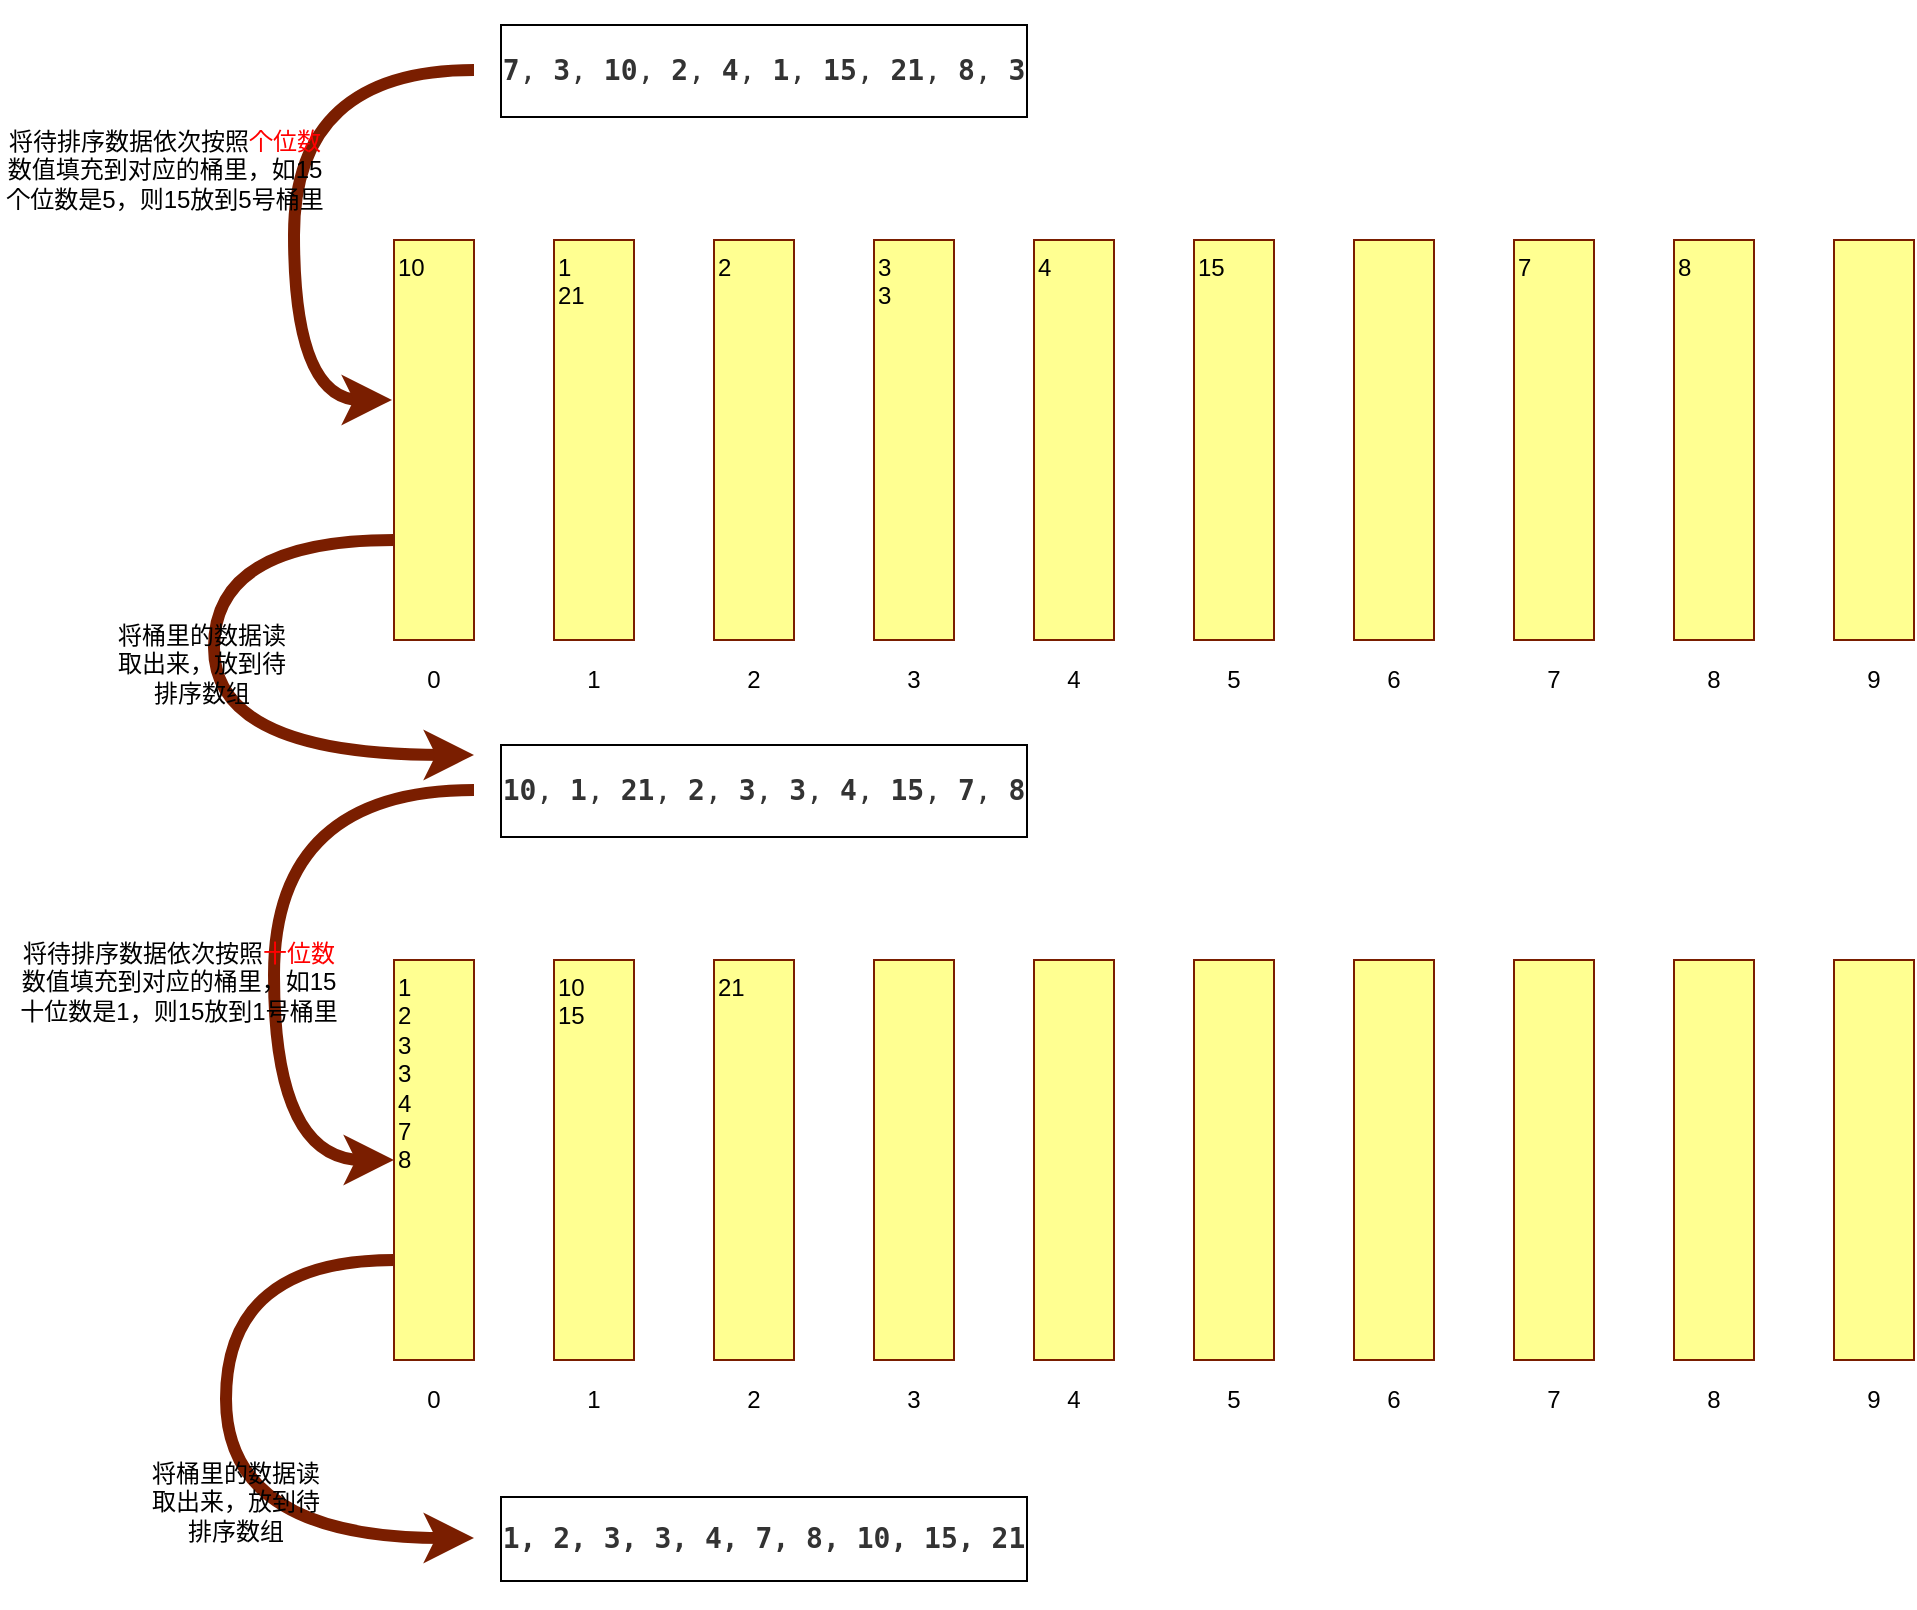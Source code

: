 <mxfile version="15.3.8" type="device"><diagram id="YJ21RJFHUlJvWcnQbo7H" name="第 1 页"><mxGraphModel dx="1426" dy="852" grid="0" gridSize="10" guides="1" tooltips="1" connect="1" arrows="1" fold="1" page="1" pageScale="1" pageWidth="827" pageHeight="1169" math="0" shadow="0"><root><mxCell id="0"/><mxCell id="1" parent="0"/><mxCell id="amGAzPJ6kiPBCGgf-leJ-51" style="edgeStyle=orthogonalEdgeStyle;curved=1;orthogonalLoop=1;jettySize=auto;html=1;entryX=-0.025;entryY=0.4;entryDx=0;entryDy=0;entryPerimeter=0;strokeColor=#7A1E00;fillColor=default;gradientColor=none;strokeWidth=6;" parent="1" source="amGAzPJ6kiPBCGgf-leJ-1" target="amGAzPJ6kiPBCGgf-leJ-4" edge="1"><mxGeometry relative="1" as="geometry"><Array as="points"><mxPoint x="163" y="75"/><mxPoint x="163" y="240"/></Array></mxGeometry></mxCell><mxCell id="amGAzPJ6kiPBCGgf-leJ-1" value="&lt;pre style=&quot;font-family: monaco, monospace; font-size: 10.5pt;&quot;&gt;&lt;span style=&quot;color: #333333 ; font-weight: bold&quot;&gt;7&lt;/span&gt;&lt;span style=&quot;color: #333333&quot;&gt;, &lt;/span&gt;&lt;span style=&quot;color: #333333 ; font-weight: bold&quot;&gt;3&lt;/span&gt;&lt;span style=&quot;color: #333333&quot;&gt;, &lt;/span&gt;&lt;span style=&quot;color: #333333 ; font-weight: bold&quot;&gt;10&lt;/span&gt;&lt;span style=&quot;color: #333333&quot;&gt;, &lt;/span&gt;&lt;span style=&quot;color: #333333 ; font-weight: bold&quot;&gt;2&lt;/span&gt;&lt;span style=&quot;color: #333333&quot;&gt;, &lt;/span&gt;&lt;span style=&quot;color: #333333 ; font-weight: bold&quot;&gt;4&lt;/span&gt;&lt;span style=&quot;color: #333333&quot;&gt;, &lt;/span&gt;&lt;span style=&quot;color: #333333 ; font-weight: bold&quot;&gt;1&lt;/span&gt;&lt;span style=&quot;color: #333333&quot;&gt;, &lt;/span&gt;&lt;span style=&quot;color: #333333 ; font-weight: bold&quot;&gt;15&lt;/span&gt;&lt;span style=&quot;color: #333333&quot;&gt;, &lt;/span&gt;&lt;span style=&quot;color: #333333 ; font-weight: bold&quot;&gt;21&lt;/span&gt;&lt;span style=&quot;color: #333333&quot;&gt;, &lt;/span&gt;&lt;span style=&quot;color: #333333 ; font-weight: bold&quot;&gt;8&lt;/span&gt;&lt;span style=&quot;color: #333333&quot;&gt;, &lt;/span&gt;&lt;span style=&quot;color: #333333 ; font-weight: bold&quot;&gt;3&lt;/span&gt;&lt;/pre&gt;" style="text;html=1;strokeColor=none;fillColor=none;align=center;verticalAlign=middle;whiteSpace=wrap;rounded=0;labelBackgroundColor=none;labelBorderColor=#000000;" parent="1" vertex="1"><mxGeometry x="253" y="40" width="290" height="70" as="geometry"/></mxCell><mxCell id="amGAzPJ6kiPBCGgf-leJ-55" style="edgeStyle=orthogonalEdgeStyle;curved=1;orthogonalLoop=1;jettySize=auto;html=1;exitX=0;exitY=0.75;exitDx=0;exitDy=0;entryX=0;entryY=0.25;entryDx=0;entryDy=0;strokeColor=#7A1E00;strokeWidth=6;fillColor=default;" parent="1" source="amGAzPJ6kiPBCGgf-leJ-4" target="amGAzPJ6kiPBCGgf-leJ-24" edge="1"><mxGeometry relative="1" as="geometry"><Array as="points"><mxPoint x="123" y="310"/><mxPoint x="123" y="418"/></Array></mxGeometry></mxCell><mxCell id="amGAzPJ6kiPBCGgf-leJ-4" value="10" style="rounded=0;whiteSpace=wrap;html=1;labelBackgroundColor=none;fillColor=#FFFF91;strokeColor=#7A1E00;align=left;verticalAlign=top;" parent="1" vertex="1"><mxGeometry x="213" y="160" width="40" height="200" as="geometry"/></mxCell><mxCell id="amGAzPJ6kiPBCGgf-leJ-5" value="1&lt;br&gt;21" style="rounded=0;whiteSpace=wrap;html=1;labelBackgroundColor=none;fillColor=#FFFF91;strokeColor=#7A1E00;align=left;verticalAlign=top;" parent="1" vertex="1"><mxGeometry x="293" y="160" width="40" height="200" as="geometry"/></mxCell><mxCell id="amGAzPJ6kiPBCGgf-leJ-6" value="2" style="rounded=0;whiteSpace=wrap;html=1;labelBackgroundColor=none;fillColor=#FFFF91;strokeColor=#7A1E00;align=left;verticalAlign=top;" parent="1" vertex="1"><mxGeometry x="373" y="160" width="40" height="200" as="geometry"/></mxCell><mxCell id="amGAzPJ6kiPBCGgf-leJ-7" value="3&lt;br&gt;3" style="rounded=0;whiteSpace=wrap;html=1;labelBackgroundColor=none;fillColor=#FFFF91;strokeColor=#7A1E00;align=left;verticalAlign=top;" parent="1" vertex="1"><mxGeometry x="453" y="160" width="40" height="200" as="geometry"/></mxCell><mxCell id="amGAzPJ6kiPBCGgf-leJ-8" value="4" style="rounded=0;whiteSpace=wrap;html=1;labelBackgroundColor=none;fillColor=#FFFF91;strokeColor=#7A1E00;align=left;verticalAlign=top;" parent="1" vertex="1"><mxGeometry x="533" y="160" width="40" height="200" as="geometry"/></mxCell><mxCell id="amGAzPJ6kiPBCGgf-leJ-9" value="15" style="rounded=0;whiteSpace=wrap;html=1;labelBackgroundColor=none;fillColor=#FFFF91;strokeColor=#7A1E00;align=left;verticalAlign=top;" parent="1" vertex="1"><mxGeometry x="613" y="160" width="40" height="200" as="geometry"/></mxCell><mxCell id="amGAzPJ6kiPBCGgf-leJ-10" value="" style="rounded=0;whiteSpace=wrap;html=1;labelBackgroundColor=none;fillColor=#FFFF91;strokeColor=#7A1E00;align=left;verticalAlign=top;" parent="1" vertex="1"><mxGeometry x="693" y="160" width="40" height="200" as="geometry"/></mxCell><mxCell id="amGAzPJ6kiPBCGgf-leJ-11" value="7" style="rounded=0;whiteSpace=wrap;html=1;labelBackgroundColor=none;fillColor=#FFFF91;strokeColor=#7A1E00;align=left;verticalAlign=top;" parent="1" vertex="1"><mxGeometry x="773" y="160" width="40" height="200" as="geometry"/></mxCell><mxCell id="amGAzPJ6kiPBCGgf-leJ-12" value="8" style="rounded=0;whiteSpace=wrap;html=1;labelBackgroundColor=none;fillColor=#FFFF91;strokeColor=#7A1E00;align=left;verticalAlign=top;" parent="1" vertex="1"><mxGeometry x="853" y="160" width="40" height="200" as="geometry"/></mxCell><mxCell id="amGAzPJ6kiPBCGgf-leJ-13" value="" style="rounded=0;whiteSpace=wrap;html=1;labelBackgroundColor=none;fillColor=#FFFF91;strokeColor=#7A1E00;align=left;verticalAlign=top;" parent="1" vertex="1"><mxGeometry x="933" y="160" width="40" height="200" as="geometry"/></mxCell><mxCell id="amGAzPJ6kiPBCGgf-leJ-14" value="0" style="text;html=1;strokeColor=none;fillColor=none;align=center;verticalAlign=middle;whiteSpace=wrap;rounded=0;" parent="1" vertex="1"><mxGeometry x="213" y="370" width="40" height="20" as="geometry"/></mxCell><mxCell id="amGAzPJ6kiPBCGgf-leJ-15" value="1" style="text;html=1;strokeColor=none;fillColor=none;align=center;verticalAlign=middle;whiteSpace=wrap;rounded=0;" parent="1" vertex="1"><mxGeometry x="293" y="370" width="40" height="20" as="geometry"/></mxCell><mxCell id="amGAzPJ6kiPBCGgf-leJ-16" value="2" style="text;html=1;strokeColor=none;fillColor=none;align=center;verticalAlign=middle;whiteSpace=wrap;rounded=0;" parent="1" vertex="1"><mxGeometry x="373" y="370" width="40" height="20" as="geometry"/></mxCell><mxCell id="amGAzPJ6kiPBCGgf-leJ-17" value="3" style="text;html=1;strokeColor=none;fillColor=none;align=center;verticalAlign=middle;whiteSpace=wrap;rounded=0;" parent="1" vertex="1"><mxGeometry x="453" y="370" width="40" height="20" as="geometry"/></mxCell><mxCell id="amGAzPJ6kiPBCGgf-leJ-18" value="4" style="text;html=1;strokeColor=none;fillColor=none;align=center;verticalAlign=middle;whiteSpace=wrap;rounded=0;" parent="1" vertex="1"><mxGeometry x="533" y="370" width="40" height="20" as="geometry"/></mxCell><mxCell id="amGAzPJ6kiPBCGgf-leJ-19" value="5" style="text;html=1;strokeColor=none;fillColor=none;align=center;verticalAlign=middle;whiteSpace=wrap;rounded=0;" parent="1" vertex="1"><mxGeometry x="613" y="370" width="40" height="20" as="geometry"/></mxCell><mxCell id="amGAzPJ6kiPBCGgf-leJ-20" value="6" style="text;html=1;strokeColor=none;fillColor=none;align=center;verticalAlign=middle;whiteSpace=wrap;rounded=0;" parent="1" vertex="1"><mxGeometry x="693" y="370" width="40" height="20" as="geometry"/></mxCell><mxCell id="amGAzPJ6kiPBCGgf-leJ-21" value="7" style="text;html=1;strokeColor=none;fillColor=none;align=center;verticalAlign=middle;whiteSpace=wrap;rounded=0;" parent="1" vertex="1"><mxGeometry x="773" y="370" width="40" height="20" as="geometry"/></mxCell><mxCell id="amGAzPJ6kiPBCGgf-leJ-22" value="8" style="text;html=1;strokeColor=none;fillColor=none;align=center;verticalAlign=middle;whiteSpace=wrap;rounded=0;" parent="1" vertex="1"><mxGeometry x="853" y="370" width="40" height="20" as="geometry"/></mxCell><mxCell id="amGAzPJ6kiPBCGgf-leJ-23" value="9" style="text;html=1;strokeColor=none;fillColor=none;align=center;verticalAlign=middle;whiteSpace=wrap;rounded=0;" parent="1" vertex="1"><mxGeometry x="933" y="370" width="40" height="20" as="geometry"/></mxCell><mxCell id="amGAzPJ6kiPBCGgf-leJ-52" style="edgeStyle=orthogonalEdgeStyle;curved=1;orthogonalLoop=1;jettySize=auto;html=1;exitX=0;exitY=0.5;exitDx=0;exitDy=0;entryX=0;entryY=0.5;entryDx=0;entryDy=0;strokeColor=#7A1E00;strokeWidth=6;fillColor=default;" parent="1" source="amGAzPJ6kiPBCGgf-leJ-24" target="amGAzPJ6kiPBCGgf-leJ-25" edge="1"><mxGeometry relative="1" as="geometry"><Array as="points"><mxPoint x="153" y="435"/><mxPoint x="153" y="620"/></Array></mxGeometry></mxCell><mxCell id="amGAzPJ6kiPBCGgf-leJ-24" value="&lt;pre style=&quot;font-family: &amp;#34;monaco&amp;#34; , monospace ; font-size: 10.5pt&quot;&gt;&lt;span style=&quot;color: #333333&quot;&gt;&lt;b&gt;10&lt;/b&gt;, &lt;b&gt;1&lt;/b&gt;&lt;/span&gt;&lt;span style=&quot;color: #333333&quot;&gt;, &lt;b&gt;21&lt;/b&gt;&lt;/span&gt;&lt;span style=&quot;color: #333333&quot;&gt;, &lt;/span&gt;&lt;span style=&quot;color: #333333 ; font-weight: bold&quot;&gt;2&lt;/span&gt;&lt;span style=&quot;color: #333333&quot;&gt;, &lt;b&gt;3&lt;/b&gt;&lt;/span&gt;&lt;span style=&quot;color: #333333&quot;&gt;, &lt;b&gt;3&lt;/b&gt;&lt;/span&gt;&lt;span style=&quot;color: #333333&quot;&gt;, &lt;b&gt;4&lt;/b&gt;&lt;/span&gt;&lt;span style=&quot;color: #333333&quot;&gt;, &lt;b&gt;15&lt;/b&gt;&lt;/span&gt;&lt;span style=&quot;color: #333333&quot;&gt;, &lt;b&gt;7&lt;/b&gt;&lt;/span&gt;&lt;span style=&quot;color: #333333&quot;&gt;, &lt;b&gt;8&lt;/b&gt;&lt;/span&gt;&lt;/pre&gt;" style="text;html=1;strokeColor=none;fillColor=none;align=center;verticalAlign=middle;whiteSpace=wrap;rounded=0;labelBackgroundColor=none;labelBorderColor=#000000;" parent="1" vertex="1"><mxGeometry x="253" y="400" width="290" height="70" as="geometry"/></mxCell><mxCell id="amGAzPJ6kiPBCGgf-leJ-59" style="edgeStyle=orthogonalEdgeStyle;curved=1;orthogonalLoop=1;jettySize=auto;html=1;exitX=0;exitY=0.75;exitDx=0;exitDy=0;entryX=0;entryY=0.5;entryDx=0;entryDy=0;strokeColor=#7A1E00;strokeWidth=6;fillColor=default;" parent="1" source="amGAzPJ6kiPBCGgf-leJ-25" target="amGAzPJ6kiPBCGgf-leJ-58" edge="1"><mxGeometry relative="1" as="geometry"><Array as="points"><mxPoint x="129" y="670"/><mxPoint x="129" y="809"/></Array></mxGeometry></mxCell><mxCell id="amGAzPJ6kiPBCGgf-leJ-25" value="1&lt;br&gt;2&lt;br&gt;3&lt;br&gt;3&lt;br&gt;4&lt;br&gt;7&lt;br&gt;8" style="rounded=0;whiteSpace=wrap;html=1;labelBackgroundColor=none;fillColor=#FFFF91;strokeColor=#7A1E00;align=left;verticalAlign=top;" parent="1" vertex="1"><mxGeometry x="213" y="520" width="40" height="200" as="geometry"/></mxCell><mxCell id="amGAzPJ6kiPBCGgf-leJ-26" value="10&lt;br&gt;15" style="rounded=0;whiteSpace=wrap;html=1;labelBackgroundColor=none;fillColor=#FFFF91;strokeColor=#7A1E00;align=left;verticalAlign=top;" parent="1" vertex="1"><mxGeometry x="293" y="520" width="40" height="200" as="geometry"/></mxCell><mxCell id="amGAzPJ6kiPBCGgf-leJ-27" value="21" style="rounded=0;whiteSpace=wrap;html=1;labelBackgroundColor=none;fillColor=#FFFF91;strokeColor=#7A1E00;align=left;verticalAlign=top;" parent="1" vertex="1"><mxGeometry x="373" y="520" width="40" height="200" as="geometry"/></mxCell><mxCell id="amGAzPJ6kiPBCGgf-leJ-28" value="" style="rounded=0;whiteSpace=wrap;html=1;labelBackgroundColor=none;fillColor=#FFFF91;strokeColor=#7A1E00;align=left;verticalAlign=top;" parent="1" vertex="1"><mxGeometry x="453" y="520" width="40" height="200" as="geometry"/></mxCell><mxCell id="amGAzPJ6kiPBCGgf-leJ-29" value="" style="rounded=0;whiteSpace=wrap;html=1;labelBackgroundColor=none;fillColor=#FFFF91;strokeColor=#7A1E00;align=left;verticalAlign=top;" parent="1" vertex="1"><mxGeometry x="533" y="520" width="40" height="200" as="geometry"/></mxCell><mxCell id="amGAzPJ6kiPBCGgf-leJ-30" value="" style="rounded=0;whiteSpace=wrap;html=1;labelBackgroundColor=none;fillColor=#FFFF91;strokeColor=#7A1E00;align=left;verticalAlign=top;" parent="1" vertex="1"><mxGeometry x="613" y="520" width="40" height="200" as="geometry"/></mxCell><mxCell id="amGAzPJ6kiPBCGgf-leJ-31" value="" style="rounded=0;whiteSpace=wrap;html=1;labelBackgroundColor=none;fillColor=#FFFF91;strokeColor=#7A1E00;align=left;verticalAlign=top;" parent="1" vertex="1"><mxGeometry x="693" y="520" width="40" height="200" as="geometry"/></mxCell><mxCell id="amGAzPJ6kiPBCGgf-leJ-32" value="" style="rounded=0;whiteSpace=wrap;html=1;labelBackgroundColor=none;fillColor=#FFFF91;strokeColor=#7A1E00;align=left;verticalAlign=top;" parent="1" vertex="1"><mxGeometry x="773" y="520" width="40" height="200" as="geometry"/></mxCell><mxCell id="amGAzPJ6kiPBCGgf-leJ-33" value="" style="rounded=0;whiteSpace=wrap;html=1;labelBackgroundColor=none;fillColor=#FFFF91;strokeColor=#7A1E00;align=left;verticalAlign=top;" parent="1" vertex="1"><mxGeometry x="853" y="520" width="40" height="200" as="geometry"/></mxCell><mxCell id="amGAzPJ6kiPBCGgf-leJ-34" value="" style="rounded=0;whiteSpace=wrap;html=1;labelBackgroundColor=none;fillColor=#FFFF91;strokeColor=#7A1E00;align=left;verticalAlign=top;" parent="1" vertex="1"><mxGeometry x="933" y="520" width="40" height="200" as="geometry"/></mxCell><mxCell id="amGAzPJ6kiPBCGgf-leJ-35" value="0" style="text;html=1;strokeColor=none;fillColor=none;align=center;verticalAlign=middle;whiteSpace=wrap;rounded=0;" parent="1" vertex="1"><mxGeometry x="213" y="730" width="40" height="20" as="geometry"/></mxCell><mxCell id="amGAzPJ6kiPBCGgf-leJ-36" value="1" style="text;html=1;strokeColor=none;fillColor=none;align=center;verticalAlign=middle;whiteSpace=wrap;rounded=0;" parent="1" vertex="1"><mxGeometry x="293" y="730" width="40" height="20" as="geometry"/></mxCell><mxCell id="amGAzPJ6kiPBCGgf-leJ-37" value="2" style="text;html=1;strokeColor=none;fillColor=none;align=center;verticalAlign=middle;whiteSpace=wrap;rounded=0;" parent="1" vertex="1"><mxGeometry x="373" y="730" width="40" height="20" as="geometry"/></mxCell><mxCell id="amGAzPJ6kiPBCGgf-leJ-38" value="3" style="text;html=1;strokeColor=none;fillColor=none;align=center;verticalAlign=middle;whiteSpace=wrap;rounded=0;" parent="1" vertex="1"><mxGeometry x="453" y="730" width="40" height="20" as="geometry"/></mxCell><mxCell id="amGAzPJ6kiPBCGgf-leJ-39" value="4" style="text;html=1;strokeColor=none;fillColor=none;align=center;verticalAlign=middle;whiteSpace=wrap;rounded=0;" parent="1" vertex="1"><mxGeometry x="533" y="730" width="40" height="20" as="geometry"/></mxCell><mxCell id="amGAzPJ6kiPBCGgf-leJ-40" value="5" style="text;html=1;strokeColor=none;fillColor=none;align=center;verticalAlign=middle;whiteSpace=wrap;rounded=0;" parent="1" vertex="1"><mxGeometry x="613" y="730" width="40" height="20" as="geometry"/></mxCell><mxCell id="amGAzPJ6kiPBCGgf-leJ-41" value="6" style="text;html=1;strokeColor=none;fillColor=none;align=center;verticalAlign=middle;whiteSpace=wrap;rounded=0;" parent="1" vertex="1"><mxGeometry x="693" y="730" width="40" height="20" as="geometry"/></mxCell><mxCell id="amGAzPJ6kiPBCGgf-leJ-42" value="7" style="text;html=1;strokeColor=none;fillColor=none;align=center;verticalAlign=middle;whiteSpace=wrap;rounded=0;" parent="1" vertex="1"><mxGeometry x="773" y="730" width="40" height="20" as="geometry"/></mxCell><mxCell id="amGAzPJ6kiPBCGgf-leJ-43" value="8" style="text;html=1;strokeColor=none;fillColor=none;align=center;verticalAlign=middle;whiteSpace=wrap;rounded=0;" parent="1" vertex="1"><mxGeometry x="853" y="730" width="40" height="20" as="geometry"/></mxCell><mxCell id="amGAzPJ6kiPBCGgf-leJ-44" value="9" style="text;html=1;strokeColor=none;fillColor=none;align=center;verticalAlign=middle;whiteSpace=wrap;rounded=0;" parent="1" vertex="1"><mxGeometry x="933" y="730" width="40" height="20" as="geometry"/></mxCell><mxCell id="amGAzPJ6kiPBCGgf-leJ-53" value="将待排序数据依次按照&lt;font color=&quot;#ff0000&quot;&gt;个位数&lt;/font&gt;数值填充到对应的桶里，如15个位数是5，则15放到5号桶里" style="text;html=1;strokeColor=none;fillColor=none;align=center;verticalAlign=middle;whiteSpace=wrap;rounded=0;" parent="1" vertex="1"><mxGeometry x="16" y="102" width="165" height="45" as="geometry"/></mxCell><mxCell id="amGAzPJ6kiPBCGgf-leJ-54" value="将桶里的数据读取出来，放到待排序数组" style="text;html=1;strokeColor=none;fillColor=none;align=center;verticalAlign=middle;whiteSpace=wrap;rounded=0;" parent="1" vertex="1"><mxGeometry x="70" y="341" width="94" height="62" as="geometry"/></mxCell><mxCell id="amGAzPJ6kiPBCGgf-leJ-56" value="将待排序数据依次按照&lt;font color=&quot;#ff0000&quot;&gt;十位数&lt;/font&gt;数值填充到对应的桶里，如15十位数是1，则15放到1号桶里" style="text;html=1;strokeColor=none;fillColor=none;align=center;verticalAlign=middle;whiteSpace=wrap;rounded=0;" parent="1" vertex="1"><mxGeometry x="23" y="508" width="165" height="45" as="geometry"/></mxCell><mxCell id="amGAzPJ6kiPBCGgf-leJ-57" value="将桶里的数据读取出来，放到待排序数组" style="text;html=1;strokeColor=none;fillColor=none;align=center;verticalAlign=middle;whiteSpace=wrap;rounded=0;" parent="1" vertex="1"><mxGeometry x="87" y="760" width="94" height="62" as="geometry"/></mxCell><mxCell id="amGAzPJ6kiPBCGgf-leJ-58" value="&lt;pre&gt;&lt;font color=&quot;#333333&quot; face=&quot;monaco, monospace&quot;&gt;&lt;span style=&quot;font-size: 14px&quot;&gt;&lt;b&gt;1, 2, 3, 3, 4, 7, 8, 10, 15, 21&lt;/b&gt;&lt;/span&gt;&lt;/font&gt;&lt;font face=&quot;monaco, monospace&quot;&gt;&lt;span style=&quot;font-size: 10.5pt&quot;&gt;&lt;br&gt;&lt;/span&gt;&lt;/font&gt;&lt;/pre&gt;" style="text;html=1;strokeColor=none;fillColor=none;align=center;verticalAlign=middle;whiteSpace=wrap;rounded=0;labelBackgroundColor=none;labelBorderColor=#000000;" parent="1" vertex="1"><mxGeometry x="253" y="774" width="290" height="70" as="geometry"/></mxCell></root></mxGraphModel></diagram></mxfile>